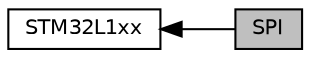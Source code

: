 digraph "SPI"
{
  edge [fontname="Helvetica",fontsize="10",labelfontname="Helvetica",labelfontsize="10"];
  node [fontname="Helvetica",fontsize="10",shape=record];
  rankdir=LR;
  Node0 [label="SPI",height=0.2,width=0.4,color="black", fillcolor="grey75", style="filled", fontcolor="black"];
  Node1 [label="STM32L1xx",height=0.2,width=0.4,color="black", fillcolor="white", style="filled",URL="$group__STM32L1xx.html",tooltip="Libraries for ST Microelectronics STM32L1xx series. "];
  Node1->Node0 [shape=plaintext, dir="back", style="solid"];
}
